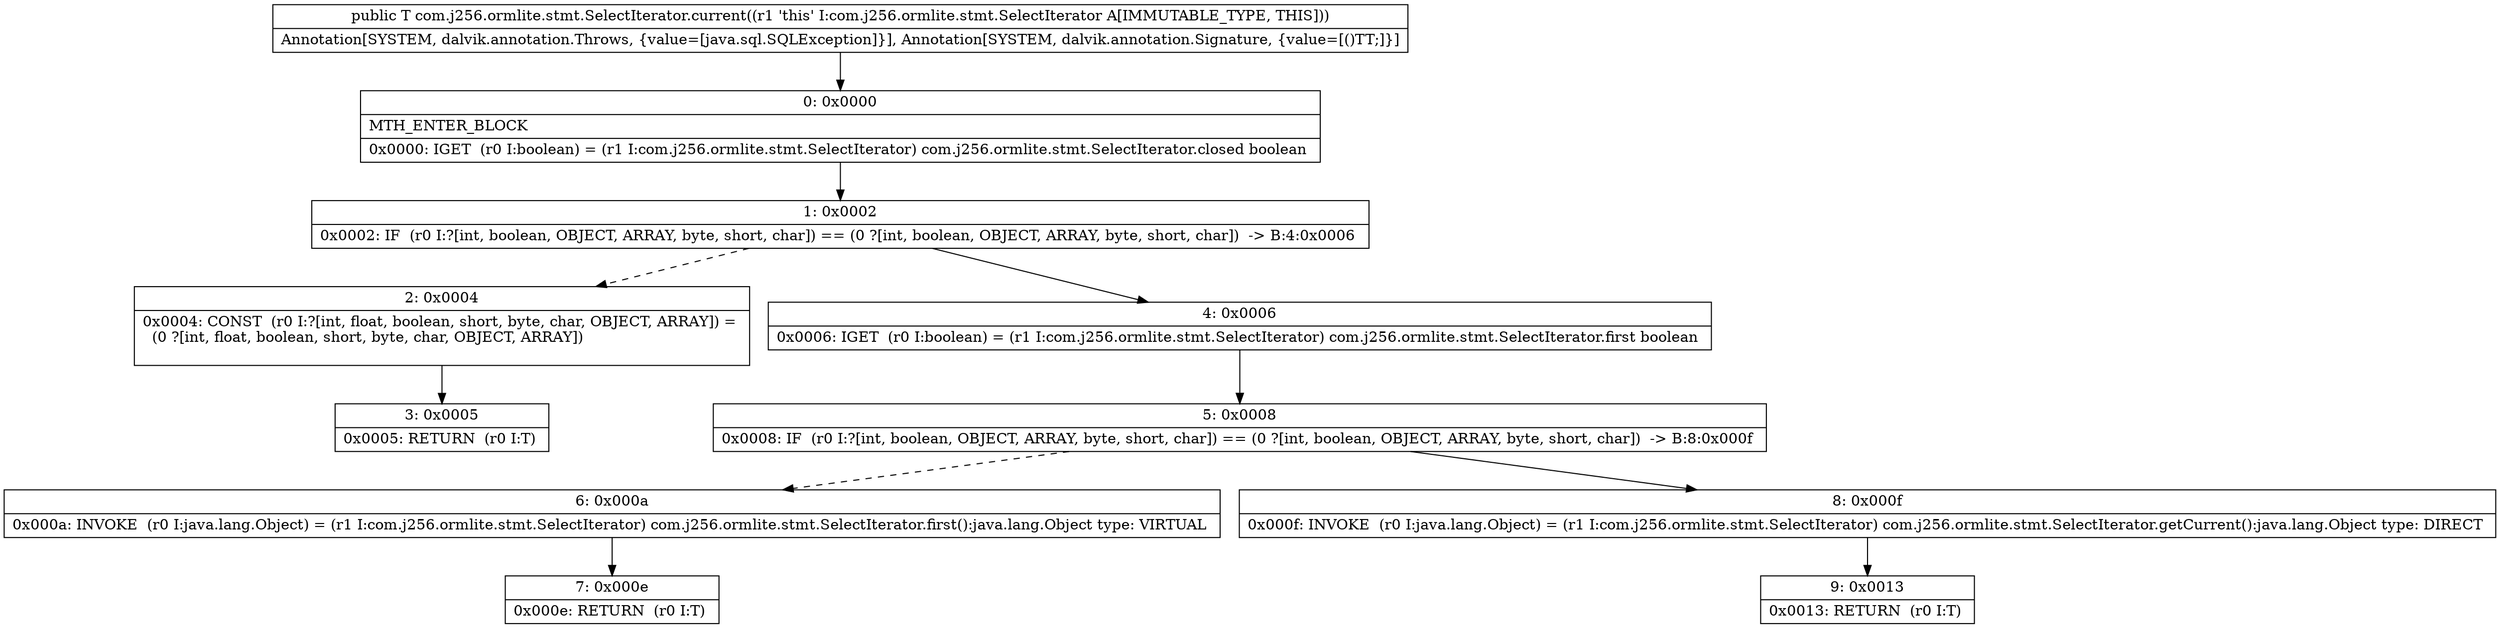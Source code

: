 digraph "CFG forcom.j256.ormlite.stmt.SelectIterator.current()Ljava\/lang\/Object;" {
Node_0 [shape=record,label="{0\:\ 0x0000|MTH_ENTER_BLOCK\l|0x0000: IGET  (r0 I:boolean) = (r1 I:com.j256.ormlite.stmt.SelectIterator) com.j256.ormlite.stmt.SelectIterator.closed boolean \l}"];
Node_1 [shape=record,label="{1\:\ 0x0002|0x0002: IF  (r0 I:?[int, boolean, OBJECT, ARRAY, byte, short, char]) == (0 ?[int, boolean, OBJECT, ARRAY, byte, short, char])  \-\> B:4:0x0006 \l}"];
Node_2 [shape=record,label="{2\:\ 0x0004|0x0004: CONST  (r0 I:?[int, float, boolean, short, byte, char, OBJECT, ARRAY]) = \l  (0 ?[int, float, boolean, short, byte, char, OBJECT, ARRAY])\l \l}"];
Node_3 [shape=record,label="{3\:\ 0x0005|0x0005: RETURN  (r0 I:T) \l}"];
Node_4 [shape=record,label="{4\:\ 0x0006|0x0006: IGET  (r0 I:boolean) = (r1 I:com.j256.ormlite.stmt.SelectIterator) com.j256.ormlite.stmt.SelectIterator.first boolean \l}"];
Node_5 [shape=record,label="{5\:\ 0x0008|0x0008: IF  (r0 I:?[int, boolean, OBJECT, ARRAY, byte, short, char]) == (0 ?[int, boolean, OBJECT, ARRAY, byte, short, char])  \-\> B:8:0x000f \l}"];
Node_6 [shape=record,label="{6\:\ 0x000a|0x000a: INVOKE  (r0 I:java.lang.Object) = (r1 I:com.j256.ormlite.stmt.SelectIterator) com.j256.ormlite.stmt.SelectIterator.first():java.lang.Object type: VIRTUAL \l}"];
Node_7 [shape=record,label="{7\:\ 0x000e|0x000e: RETURN  (r0 I:T) \l}"];
Node_8 [shape=record,label="{8\:\ 0x000f|0x000f: INVOKE  (r0 I:java.lang.Object) = (r1 I:com.j256.ormlite.stmt.SelectIterator) com.j256.ormlite.stmt.SelectIterator.getCurrent():java.lang.Object type: DIRECT \l}"];
Node_9 [shape=record,label="{9\:\ 0x0013|0x0013: RETURN  (r0 I:T) \l}"];
MethodNode[shape=record,label="{public T com.j256.ormlite.stmt.SelectIterator.current((r1 'this' I:com.j256.ormlite.stmt.SelectIterator A[IMMUTABLE_TYPE, THIS]))  | Annotation[SYSTEM, dalvik.annotation.Throws, \{value=[java.sql.SQLException]\}], Annotation[SYSTEM, dalvik.annotation.Signature, \{value=[()TT;]\}]\l}"];
MethodNode -> Node_0;
Node_0 -> Node_1;
Node_1 -> Node_2[style=dashed];
Node_1 -> Node_4;
Node_2 -> Node_3;
Node_4 -> Node_5;
Node_5 -> Node_6[style=dashed];
Node_5 -> Node_8;
Node_6 -> Node_7;
Node_8 -> Node_9;
}

